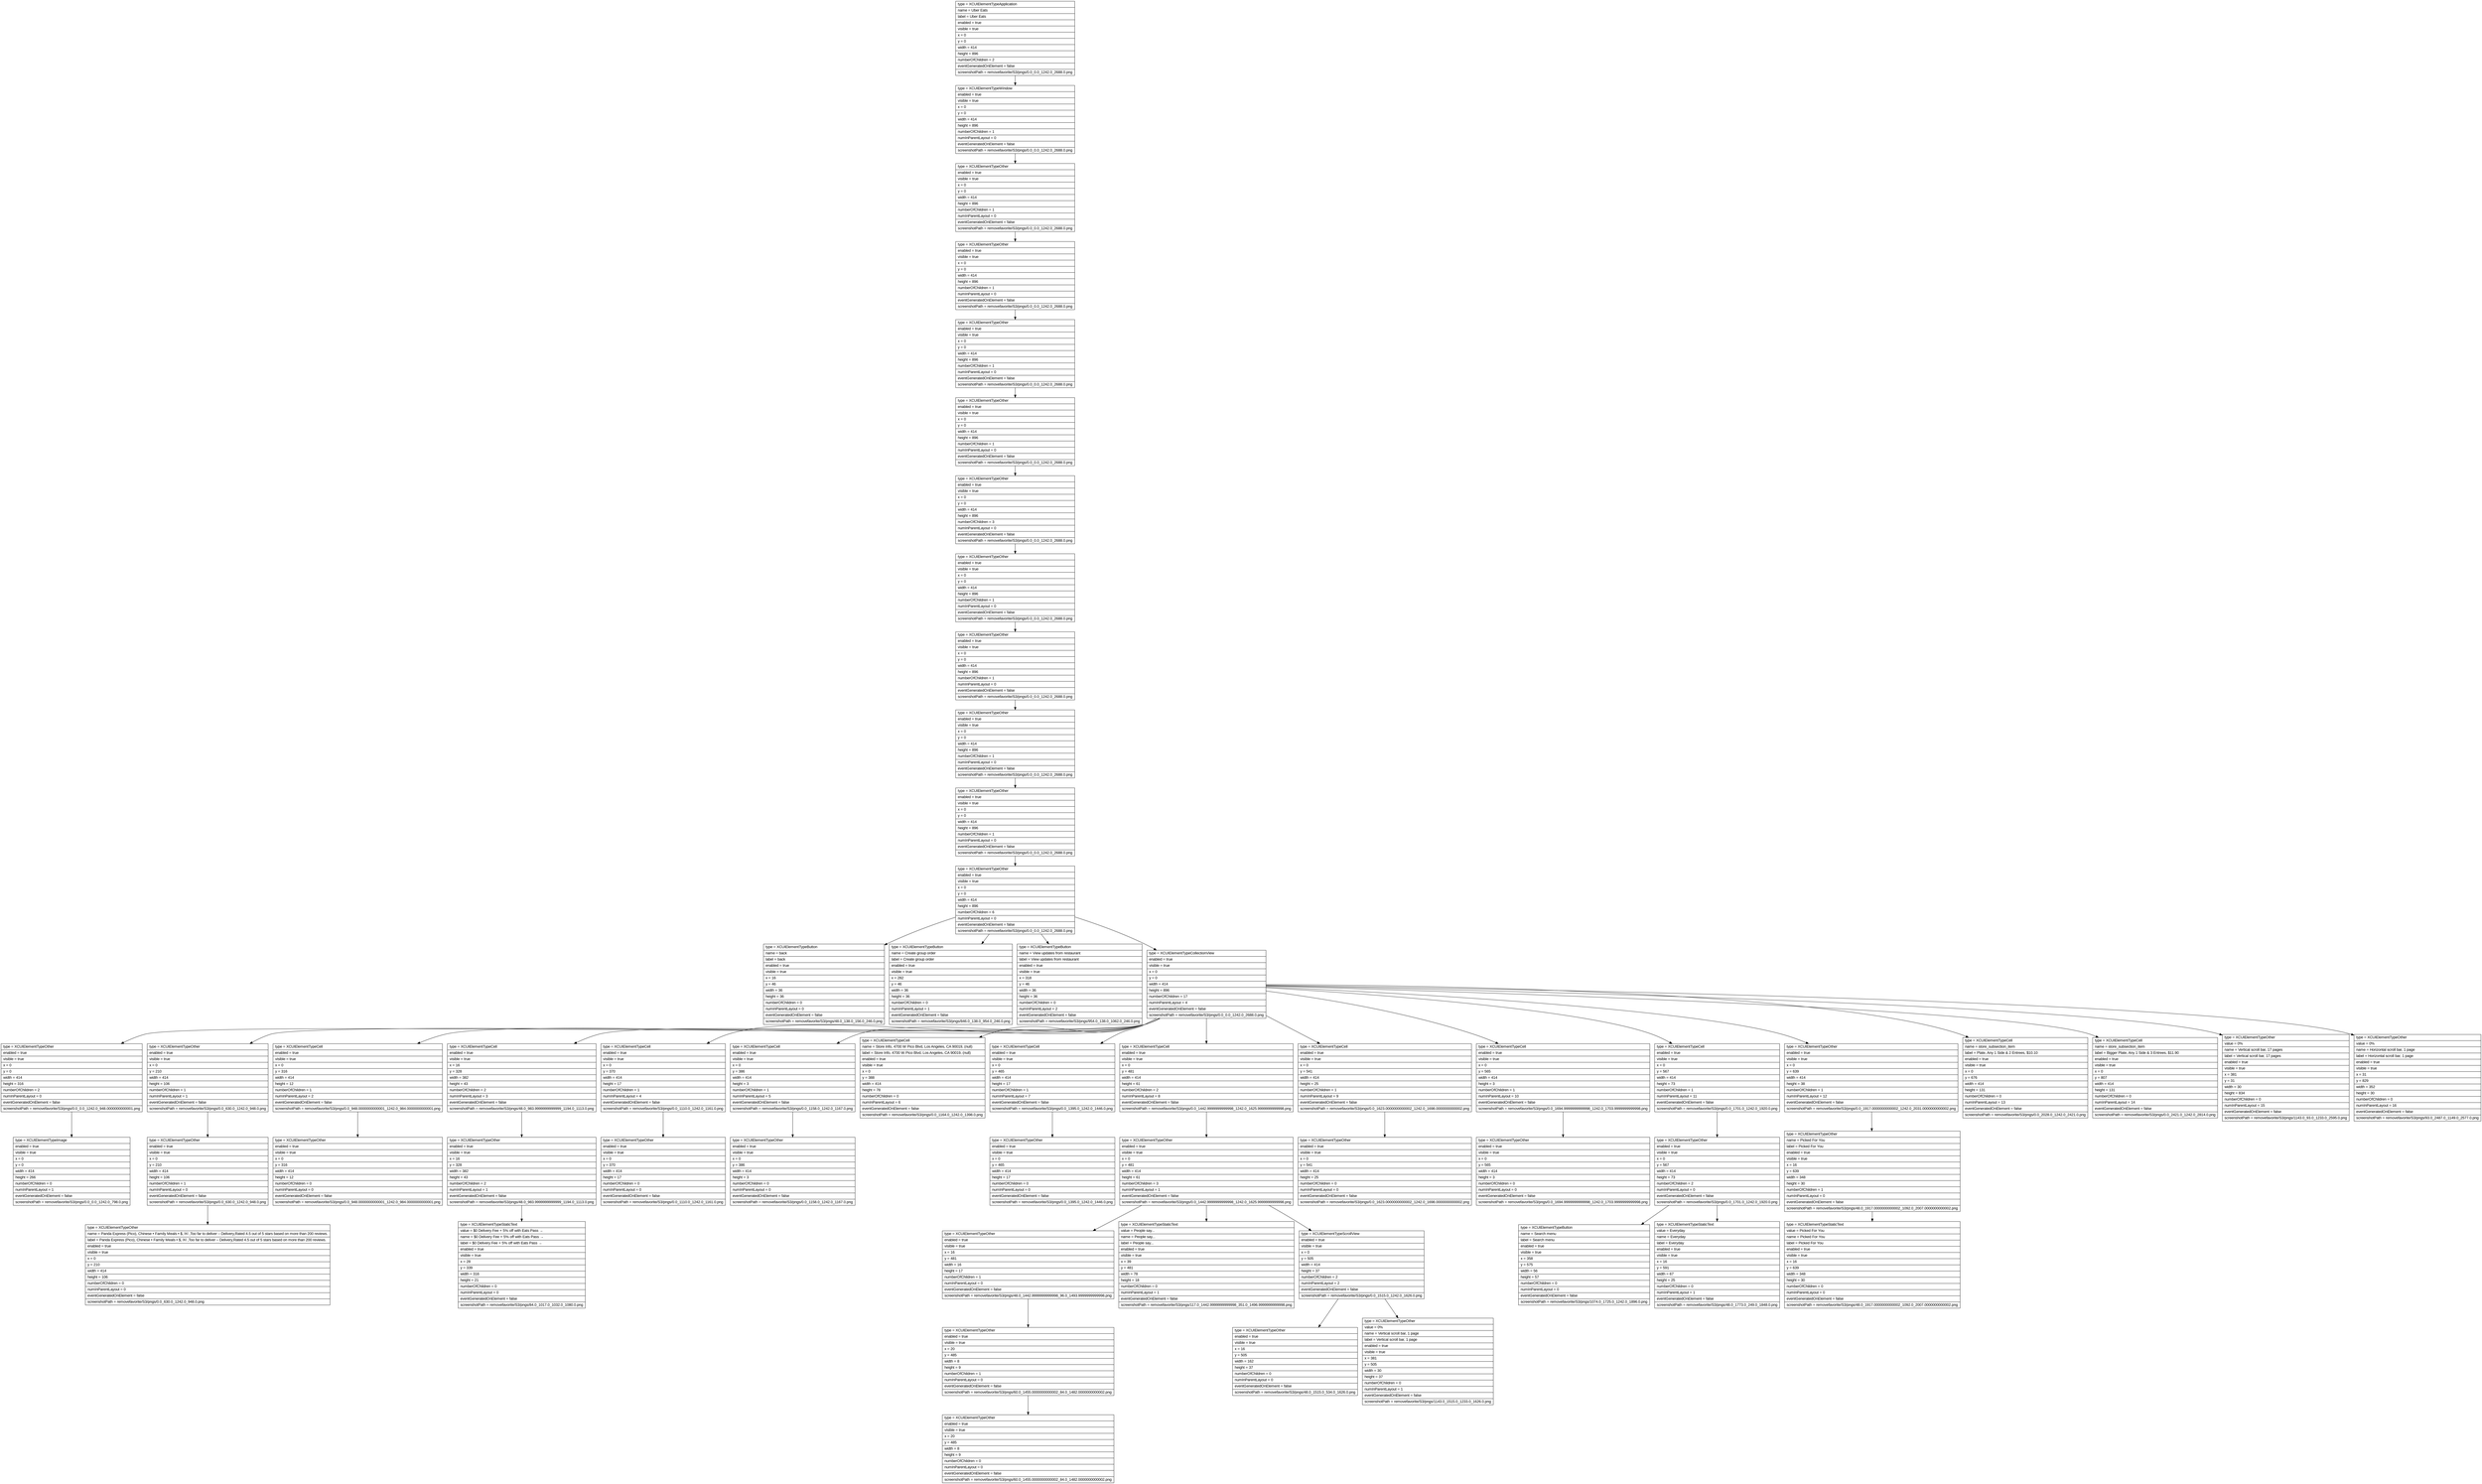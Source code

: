 digraph Layout {

	node [shape=record fontname=Arial];

	0	[label="{type = XCUIElementTypeApplication\l|name = Uber Eats\l|label = Uber Eats\l|enabled = true\l|visible = true\l|x = 0\l|y = 0\l|width = 414\l|height = 896\l|numberOfChildren = 2\l|eventGeneratedOnElement = false \l|screenshotPath = removefavorite/S3/pngs/0.0_0.0_1242.0_2688.0.png\l}"]
	1	[label="{type = XCUIElementTypeWindow\l|enabled = true\l|visible = true\l|x = 0\l|y = 0\l|width = 414\l|height = 896\l|numberOfChildren = 1\l|numInParentLayout = 0\l|eventGeneratedOnElement = false \l|screenshotPath = removefavorite/S3/pngs/0.0_0.0_1242.0_2688.0.png\l}"]
	2	[label="{type = XCUIElementTypeOther\l|enabled = true\l|visible = true\l|x = 0\l|y = 0\l|width = 414\l|height = 896\l|numberOfChildren = 1\l|numInParentLayout = 0\l|eventGeneratedOnElement = false \l|screenshotPath = removefavorite/S3/pngs/0.0_0.0_1242.0_2688.0.png\l}"]
	3	[label="{type = XCUIElementTypeOther\l|enabled = true\l|visible = true\l|x = 0\l|y = 0\l|width = 414\l|height = 896\l|numberOfChildren = 1\l|numInParentLayout = 0\l|eventGeneratedOnElement = false \l|screenshotPath = removefavorite/S3/pngs/0.0_0.0_1242.0_2688.0.png\l}"]
	4	[label="{type = XCUIElementTypeOther\l|enabled = true\l|visible = true\l|x = 0\l|y = 0\l|width = 414\l|height = 896\l|numberOfChildren = 1\l|numInParentLayout = 0\l|eventGeneratedOnElement = false \l|screenshotPath = removefavorite/S3/pngs/0.0_0.0_1242.0_2688.0.png\l}"]
	5	[label="{type = XCUIElementTypeOther\l|enabled = true\l|visible = true\l|x = 0\l|y = 0\l|width = 414\l|height = 896\l|numberOfChildren = 1\l|numInParentLayout = 0\l|eventGeneratedOnElement = false \l|screenshotPath = removefavorite/S3/pngs/0.0_0.0_1242.0_2688.0.png\l}"]
	6	[label="{type = XCUIElementTypeOther\l|enabled = true\l|visible = true\l|x = 0\l|y = 0\l|width = 414\l|height = 896\l|numberOfChildren = 3\l|numInParentLayout = 0\l|eventGeneratedOnElement = false \l|screenshotPath = removefavorite/S3/pngs/0.0_0.0_1242.0_2688.0.png\l}"]
	7	[label="{type = XCUIElementTypeOther\l|enabled = true\l|visible = true\l|x = 0\l|y = 0\l|width = 414\l|height = 896\l|numberOfChildren = 1\l|numInParentLayout = 0\l|eventGeneratedOnElement = false \l|screenshotPath = removefavorite/S3/pngs/0.0_0.0_1242.0_2688.0.png\l}"]
	8	[label="{type = XCUIElementTypeOther\l|enabled = true\l|visible = true\l|x = 0\l|y = 0\l|width = 414\l|height = 896\l|numberOfChildren = 1\l|numInParentLayout = 0\l|eventGeneratedOnElement = false \l|screenshotPath = removefavorite/S3/pngs/0.0_0.0_1242.0_2688.0.png\l}"]
	9	[label="{type = XCUIElementTypeOther\l|enabled = true\l|visible = true\l|x = 0\l|y = 0\l|width = 414\l|height = 896\l|numberOfChildren = 1\l|numInParentLayout = 0\l|eventGeneratedOnElement = false \l|screenshotPath = removefavorite/S3/pngs/0.0_0.0_1242.0_2688.0.png\l}"]
	10	[label="{type = XCUIElementTypeOther\l|enabled = true\l|visible = true\l|x = 0\l|y = 0\l|width = 414\l|height = 896\l|numberOfChildren = 1\l|numInParentLayout = 0\l|eventGeneratedOnElement = false \l|screenshotPath = removefavorite/S3/pngs/0.0_0.0_1242.0_2688.0.png\l}"]
	11	[label="{type = XCUIElementTypeOther\l|enabled = true\l|visible = true\l|x = 0\l|y = 0\l|width = 414\l|height = 896\l|numberOfChildren = 6\l|numInParentLayout = 0\l|eventGeneratedOnElement = false \l|screenshotPath = removefavorite/S3/pngs/0.0_0.0_1242.0_2688.0.png\l}"]
	12	[label="{type = XCUIElementTypeButton\l|name = back\l|label = back\l|enabled = true\l|visible = true\l|x = 16\l|y = 46\l|width = 36\l|height = 36\l|numberOfChildren = 0\l|numInParentLayout = 0\l|eventGeneratedOnElement = false \l|screenshotPath = removefavorite/S3/pngs/48.0_138.0_156.0_246.0.png\l}"]
	13	[label="{type = XCUIElementTypeButton\l|name = Create group order\l|label = Create group order\l|enabled = true\l|visible = true\l|x = 282\l|y = 46\l|width = 36\l|height = 36\l|numberOfChildren = 0\l|numInParentLayout = 1\l|eventGeneratedOnElement = false \l|screenshotPath = removefavorite/S3/pngs/846.0_138.0_954.0_246.0.png\l}"]
	14	[label="{type = XCUIElementTypeButton\l|name = View updates from restaurant\l|label = View updates from restaurant\l|enabled = true\l|visible = true\l|x = 318\l|y = 46\l|width = 36\l|height = 36\l|numberOfChildren = 0\l|numInParentLayout = 2\l|eventGeneratedOnElement = false \l|screenshotPath = removefavorite/S3/pngs/954.0_138.0_1062.0_246.0.png\l}"]
	15	[label="{type = XCUIElementTypeCollectionView\l|enabled = true\l|visible = true\l|x = 0\l|y = 0\l|width = 414\l|height = 896\l|numberOfChildren = 17\l|numInParentLayout = 4\l|eventGeneratedOnElement = false \l|screenshotPath = removefavorite/S3/pngs/0.0_0.0_1242.0_2688.0.png\l}"]
	16	[label="{type = XCUIElementTypeOther\l|enabled = true\l|visible = true\l|x = 0\l|y = 0\l|width = 414\l|height = 316\l|numberOfChildren = 2\l|numInParentLayout = 0\l|eventGeneratedOnElement = false \l|screenshotPath = removefavorite/S3/pngs/0.0_0.0_1242.0_948.0000000000001.png\l}"]
	17	[label="{type = XCUIElementTypeOther\l|enabled = true\l|visible = true\l|x = 0\l|y = 210\l|width = 414\l|height = 106\l|numberOfChildren = 1\l|numInParentLayout = 1\l|eventGeneratedOnElement = false \l|screenshotPath = removefavorite/S3/pngs/0.0_630.0_1242.0_948.0.png\l}"]
	18	[label="{type = XCUIElementTypeCell\l|enabled = true\l|visible = true\l|x = 0\l|y = 316\l|width = 414\l|height = 12\l|numberOfChildren = 1\l|numInParentLayout = 2\l|eventGeneratedOnElement = false \l|screenshotPath = removefavorite/S3/pngs/0.0_948.0000000000001_1242.0_984.0000000000001.png\l}"]
	19	[label="{type = XCUIElementTypeCell\l|enabled = true\l|visible = true\l|x = 16\l|y = 328\l|width = 382\l|height = 43\l|numberOfChildren = 2\l|numInParentLayout = 3\l|eventGeneratedOnElement = false \l|screenshotPath = removefavorite/S3/pngs/48.0_983.9999999999999_1194.0_1113.0.png\l}"]
	20	[label="{type = XCUIElementTypeCell\l|enabled = true\l|visible = true\l|x = 0\l|y = 370\l|width = 414\l|height = 17\l|numberOfChildren = 1\l|numInParentLayout = 4\l|eventGeneratedOnElement = false \l|screenshotPath = removefavorite/S3/pngs/0.0_1110.0_1242.0_1161.0.png\l}"]
	21	[label="{type = XCUIElementTypeCell\l|enabled = true\l|visible = true\l|x = 0\l|y = 386\l|width = 414\l|height = 3\l|numberOfChildren = 1\l|numInParentLayout = 5\l|eventGeneratedOnElement = false \l|screenshotPath = removefavorite/S3/pngs/0.0_1158.0_1242.0_1167.0.png\l}"]
	22	[label="{type = XCUIElementTypeCell\l|name = Store Info, 4700 W Pico Blvd, Los Angeles, CA 90019, (null)\l|label = Store Info, 4700 W Pico Blvd, Los Angeles, CA 90019, (null)\l|enabled = true\l|visible = true\l|x = 0\l|y = 388\l|width = 414\l|height = 78\l|numberOfChildren = 0\l|numInParentLayout = 6\l|eventGeneratedOnElement = false \l|screenshotPath = removefavorite/S3/pngs/0.0_1164.0_1242.0_1398.0.png\l}"]
	23	[label="{type = XCUIElementTypeCell\l|enabled = true\l|visible = true\l|x = 0\l|y = 465\l|width = 414\l|height = 17\l|numberOfChildren = 1\l|numInParentLayout = 7\l|eventGeneratedOnElement = false \l|screenshotPath = removefavorite/S3/pngs/0.0_1395.0_1242.0_1446.0.png\l}"]
	24	[label="{type = XCUIElementTypeCell\l|enabled = true\l|visible = true\l|x = 0\l|y = 481\l|width = 414\l|height = 61\l|numberOfChildren = 2\l|numInParentLayout = 8\l|eventGeneratedOnElement = false \l|screenshotPath = removefavorite/S3/pngs/0.0_1442.9999999999998_1242.0_1625.9999999999998.png\l}"]
	25	[label="{type = XCUIElementTypeCell\l|enabled = true\l|visible = true\l|x = 0\l|y = 541\l|width = 414\l|height = 25\l|numberOfChildren = 1\l|numInParentLayout = 9\l|eventGeneratedOnElement = false \l|screenshotPath = removefavorite/S3/pngs/0.0_1623.0000000000002_1242.0_1698.0000000000002.png\l}"]
	26	[label="{type = XCUIElementTypeCell\l|enabled = true\l|visible = true\l|x = 0\l|y = 565\l|width = 414\l|height = 3\l|numberOfChildren = 1\l|numInParentLayout = 10\l|eventGeneratedOnElement = false \l|screenshotPath = removefavorite/S3/pngs/0.0_1694.9999999999998_1242.0_1703.9999999999998.png\l}"]
	27	[label="{type = XCUIElementTypeCell\l|enabled = true\l|visible = true\l|x = 0\l|y = 567\l|width = 414\l|height = 73\l|numberOfChildren = 1\l|numInParentLayout = 11\l|eventGeneratedOnElement = false \l|screenshotPath = removefavorite/S3/pngs/0.0_1701.0_1242.0_1920.0.png\l}"]
	28	[label="{type = XCUIElementTypeOther\l|enabled = true\l|visible = true\l|x = 0\l|y = 639\l|width = 414\l|height = 38\l|numberOfChildren = 1\l|numInParentLayout = 12\l|eventGeneratedOnElement = false \l|screenshotPath = removefavorite/S3/pngs/0.0_1917.0000000000002_1242.0_2031.0000000000002.png\l}"]
	29	[label="{type = XCUIElementTypeCell\l|name = store_subsection_item\l|label = Plate, Any 1 Side & 2 Entrees, $10.10\l|enabled = true\l|visible = true\l|x = 0\l|y = 676\l|width = 414\l|height = 131\l|numberOfChildren = 0\l|numInParentLayout = 13\l|eventGeneratedOnElement = false \l|screenshotPath = removefavorite/S3/pngs/0.0_2028.0_1242.0_2421.0.png\l}"]
	30	[label="{type = XCUIElementTypeCell\l|name = store_subsection_item\l|label = Bigger Plate, Any 1 Side & 3 Entrees, $11.90\l|enabled = true\l|visible = true\l|x = 0\l|y = 807\l|width = 414\l|height = 131\l|numberOfChildren = 0\l|numInParentLayout = 14\l|eventGeneratedOnElement = false \l|screenshotPath = removefavorite/S3/pngs/0.0_2421.0_1242.0_2814.0.png\l}"]
	31	[label="{type = XCUIElementTypeOther\l|value = 0%\l|name = Vertical scroll bar, 17 pages\l|label = Vertical scroll bar, 17 pages\l|enabled = true\l|visible = true\l|x = 381\l|y = 31\l|width = 30\l|height = 834\l|numberOfChildren = 0\l|numInParentLayout = 15\l|eventGeneratedOnElement = false \l|screenshotPath = removefavorite/S3/pngs/1143.0_93.0_1233.0_2595.0.png\l}"]
	32	[label="{type = XCUIElementTypeOther\l|value = 0%\l|name = Horizontal scroll bar, 1 page\l|label = Horizontal scroll bar, 1 page\l|enabled = true\l|visible = true\l|x = 31\l|y = 829\l|width = 352\l|height = 30\l|numberOfChildren = 0\l|numInParentLayout = 16\l|eventGeneratedOnElement = false \l|screenshotPath = removefavorite/S3/pngs/93.0_2487.0_1149.0_2577.0.png\l}"]
	33	[label="{type = XCUIElementTypeImage\l|enabled = true\l|visible = true\l|x = 0\l|y = 0\l|width = 414\l|height = 266\l|numberOfChildren = 0\l|numInParentLayout = 1\l|eventGeneratedOnElement = false \l|screenshotPath = removefavorite/S3/pngs/0.0_0.0_1242.0_798.0.png\l}"]
	34	[label="{type = XCUIElementTypeOther\l|enabled = true\l|visible = true\l|x = 0\l|y = 210\l|width = 414\l|height = 106\l|numberOfChildren = 1\l|numInParentLayout = 0\l|eventGeneratedOnElement = false \l|screenshotPath = removefavorite/S3/pngs/0.0_630.0_1242.0_948.0.png\l}"]
	35	[label="{type = XCUIElementTypeOther\l|enabled = true\l|visible = true\l|x = 0\l|y = 316\l|width = 414\l|height = 12\l|numberOfChildren = 0\l|numInParentLayout = 0\l|eventGeneratedOnElement = false \l|screenshotPath = removefavorite/S3/pngs/0.0_948.0000000000001_1242.0_984.0000000000001.png\l}"]
	36	[label="{type = XCUIElementTypeOther\l|enabled = true\l|visible = true\l|x = 16\l|y = 328\l|width = 382\l|height = 43\l|numberOfChildren = 2\l|numInParentLayout = 1\l|eventGeneratedOnElement = false \l|screenshotPath = removefavorite/S3/pngs/48.0_983.9999999999999_1194.0_1113.0.png\l}"]
	37	[label="{type = XCUIElementTypeOther\l|enabled = true\l|visible = true\l|x = 0\l|y = 370\l|width = 414\l|height = 17\l|numberOfChildren = 0\l|numInParentLayout = 0\l|eventGeneratedOnElement = false \l|screenshotPath = removefavorite/S3/pngs/0.0_1110.0_1242.0_1161.0.png\l}"]
	38	[label="{type = XCUIElementTypeOther\l|enabled = true\l|visible = true\l|x = 0\l|y = 386\l|width = 414\l|height = 3\l|numberOfChildren = 0\l|numInParentLayout = 0\l|eventGeneratedOnElement = false \l|screenshotPath = removefavorite/S3/pngs/0.0_1158.0_1242.0_1167.0.png\l}"]
	39	[label="{type = XCUIElementTypeOther\l|enabled = true\l|visible = true\l|x = 0\l|y = 465\l|width = 414\l|height = 17\l|numberOfChildren = 0\l|numInParentLayout = 0\l|eventGeneratedOnElement = false \l|screenshotPath = removefavorite/S3/pngs/0.0_1395.0_1242.0_1446.0.png\l}"]
	40	[label="{type = XCUIElementTypeOther\l|enabled = true\l|visible = true\l|x = 0\l|y = 481\l|width = 414\l|height = 61\l|numberOfChildren = 3\l|numInParentLayout = 1\l|eventGeneratedOnElement = false \l|screenshotPath = removefavorite/S3/pngs/0.0_1442.9999999999998_1242.0_1625.9999999999998.png\l}"]
	41	[label="{type = XCUIElementTypeOther\l|enabled = true\l|visible = true\l|x = 0\l|y = 541\l|width = 414\l|height = 25\l|numberOfChildren = 0\l|numInParentLayout = 0\l|eventGeneratedOnElement = false \l|screenshotPath = removefavorite/S3/pngs/0.0_1623.0000000000002_1242.0_1698.0000000000002.png\l}"]
	42	[label="{type = XCUIElementTypeOther\l|enabled = true\l|visible = true\l|x = 0\l|y = 565\l|width = 414\l|height = 3\l|numberOfChildren = 0\l|numInParentLayout = 0\l|eventGeneratedOnElement = false \l|screenshotPath = removefavorite/S3/pngs/0.0_1694.9999999999998_1242.0_1703.9999999999998.png\l}"]
	43	[label="{type = XCUIElementTypeOther\l|enabled = true\l|visible = true\l|x = 0\l|y = 567\l|width = 414\l|height = 73\l|numberOfChildren = 2\l|numInParentLayout = 0\l|eventGeneratedOnElement = false \l|screenshotPath = removefavorite/S3/pngs/0.0_1701.0_1242.0_1920.0.png\l}"]
	44	[label="{type = XCUIElementTypeOther\l|name = Picked For You\l|label = Picked For You\l|enabled = true\l|visible = true\l|x = 16\l|y = 639\l|width = 348\l|height = 30\l|numberOfChildren = 1\l|numInParentLayout = 0\l|eventGeneratedOnElement = false \l|screenshotPath = removefavorite/S3/pngs/48.0_1917.0000000000002_1092.0_2007.0000000000002.png\l}"]
	45	[label="{type = XCUIElementTypeOther\l|name = Panda Express (Pico), Chinese • Family Meals • $,  ￼ ,Too far to deliver – Delivery,Rated 4.5 out of 5 stars based on more than 200 reviews.\l|label = Panda Express (Pico), Chinese • Family Meals • $,  ￼ ,Too far to deliver – Delivery,Rated 4.5 out of 5 stars based on more than 200 reviews.\l|enabled = true\l|visible = true\l|x = 0\l|y = 210\l|width = 414\l|height = 106\l|numberOfChildren = 0\l|numInParentLayout = 0\l|eventGeneratedOnElement = false \l|screenshotPath = removefavorite/S3/pngs/0.0_630.0_1242.0_948.0.png\l}"]
	46	[label="{type = XCUIElementTypeStaticText\l|value = $0 Delivery Fee + 5% off with Eats Pass →\l|name = $0 Delivery Fee + 5% off with Eats Pass →\l|label = $0 Delivery Fee + 5% off with Eats Pass →\l|enabled = true\l|visible = true\l|x = 28\l|y = 339\l|width = 316\l|height = 21\l|numberOfChildren = 0\l|numInParentLayout = 0\l|eventGeneratedOnElement = false \l|screenshotPath = removefavorite/S3/pngs/84.0_1017.0_1032.0_1080.0.png\l}"]
	47	[label="{type = XCUIElementTypeOther\l|enabled = true\l|visible = true\l|x = 16\l|y = 481\l|width = 16\l|height = 17\l|numberOfChildren = 1\l|numInParentLayout = 0\l|eventGeneratedOnElement = false \l|screenshotPath = removefavorite/S3/pngs/48.0_1442.9999999999998_96.0_1493.9999999999998.png\l}"]
	48	[label="{type = XCUIElementTypeStaticText\l|value = People say...\l|name = People say...\l|label = People say...\l|enabled = true\l|visible = true\l|x = 39\l|y = 481\l|width = 78\l|height = 18\l|numberOfChildren = 0\l|numInParentLayout = 1\l|eventGeneratedOnElement = false \l|screenshotPath = removefavorite/S3/pngs/117.0_1442.9999999999998_351.0_1496.9999999999998.png\l}"]
	49	[label="{type = XCUIElementTypeScrollView\l|enabled = true\l|visible = true\l|x = 0\l|y = 505\l|width = 414\l|height = 37\l|numberOfChildren = 2\l|numInParentLayout = 2\l|eventGeneratedOnElement = false \l|screenshotPath = removefavorite/S3/pngs/0.0_1515.0_1242.0_1626.0.png\l}"]
	50	[label="{type = XCUIElementTypeButton\l|name = Search menu\l|label = Search menu\l|enabled = true\l|visible = true\l|x = 358\l|y = 575\l|width = 56\l|height = 57\l|numberOfChildren = 0\l|numInParentLayout = 0\l|eventGeneratedOnElement = false \l|screenshotPath = removefavorite/S3/pngs/1074.0_1725.0_1242.0_1896.0.png\l}"]
	51	[label="{type = XCUIElementTypeStaticText\l|value = Everyday\l|name = Everyday\l|label = Everyday\l|enabled = true\l|visible = true\l|x = 16\l|y = 591\l|width = 67\l|height = 25\l|numberOfChildren = 0\l|numInParentLayout = 1\l|eventGeneratedOnElement = false \l|screenshotPath = removefavorite/S3/pngs/48.0_1773.0_249.0_1848.0.png\l}"]
	52	[label="{type = XCUIElementTypeStaticText\l|value = Picked For You\l|name = Picked For You\l|label = Picked For You\l|enabled = true\l|visible = true\l|x = 16\l|y = 639\l|width = 348\l|height = 30\l|numberOfChildren = 0\l|numInParentLayout = 0\l|eventGeneratedOnElement = false \l|screenshotPath = removefavorite/S3/pngs/48.0_1917.0000000000002_1092.0_2007.0000000000002.png\l}"]
	53	[label="{type = XCUIElementTypeOther\l|enabled = true\l|visible = true\l|x = 20\l|y = 485\l|width = 8\l|height = 9\l|numberOfChildren = 1\l|numInParentLayout = 0\l|eventGeneratedOnElement = false \l|screenshotPath = removefavorite/S3/pngs/60.0_1455.0000000000002_84.0_1482.0000000000002.png\l}"]
	54	[label="{type = XCUIElementTypeOther\l|enabled = true\l|visible = true\l|x = 16\l|y = 505\l|width = 162\l|height = 37\l|numberOfChildren = 0\l|numInParentLayout = 0\l|eventGeneratedOnElement = false \l|screenshotPath = removefavorite/S3/pngs/48.0_1515.0_534.0_1626.0.png\l}"]
	55	[label="{type = XCUIElementTypeOther\l|value = 0%\l|name = Vertical scroll bar, 1 page\l|label = Vertical scroll bar, 1 page\l|enabled = true\l|visible = true\l|x = 381\l|y = 505\l|width = 30\l|height = 37\l|numberOfChildren = 0\l|numInParentLayout = 1\l|eventGeneratedOnElement = false \l|screenshotPath = removefavorite/S3/pngs/1143.0_1515.0_1233.0_1626.0.png\l}"]
	56	[label="{type = XCUIElementTypeOther\l|enabled = true\l|visible = true\l|x = 20\l|y = 485\l|width = 8\l|height = 9\l|numberOfChildren = 0\l|numInParentLayout = 0\l|eventGeneratedOnElement = false \l|screenshotPath = removefavorite/S3/pngs/60.0_1455.0000000000002_84.0_1482.0000000000002.png\l}"]


	0 -> 1
	1 -> 2
	2 -> 3
	3 -> 4
	4 -> 5
	5 -> 6
	6 -> 7
	7 -> 8
	8 -> 9
	9 -> 10
	10 -> 11
	11 -> 12
	11 -> 13
	11 -> 14
	11 -> 15
	15 -> 16
	15 -> 17
	15 -> 18
	15 -> 19
	15 -> 20
	15 -> 21
	15 -> 22
	15 -> 23
	15 -> 24
	15 -> 25
	15 -> 26
	15 -> 27
	15 -> 28
	15 -> 29
	15 -> 30
	15 -> 31
	15 -> 32
	16 -> 33
	17 -> 34
	18 -> 35
	19 -> 36
	20 -> 37
	21 -> 38
	23 -> 39
	24 -> 40
	25 -> 41
	26 -> 42
	27 -> 43
	28 -> 44
	34 -> 45
	36 -> 46
	40 -> 47
	40 -> 48
	40 -> 49
	43 -> 50
	43 -> 51
	44 -> 52
	47 -> 53
	49 -> 54
	49 -> 55
	53 -> 56


}